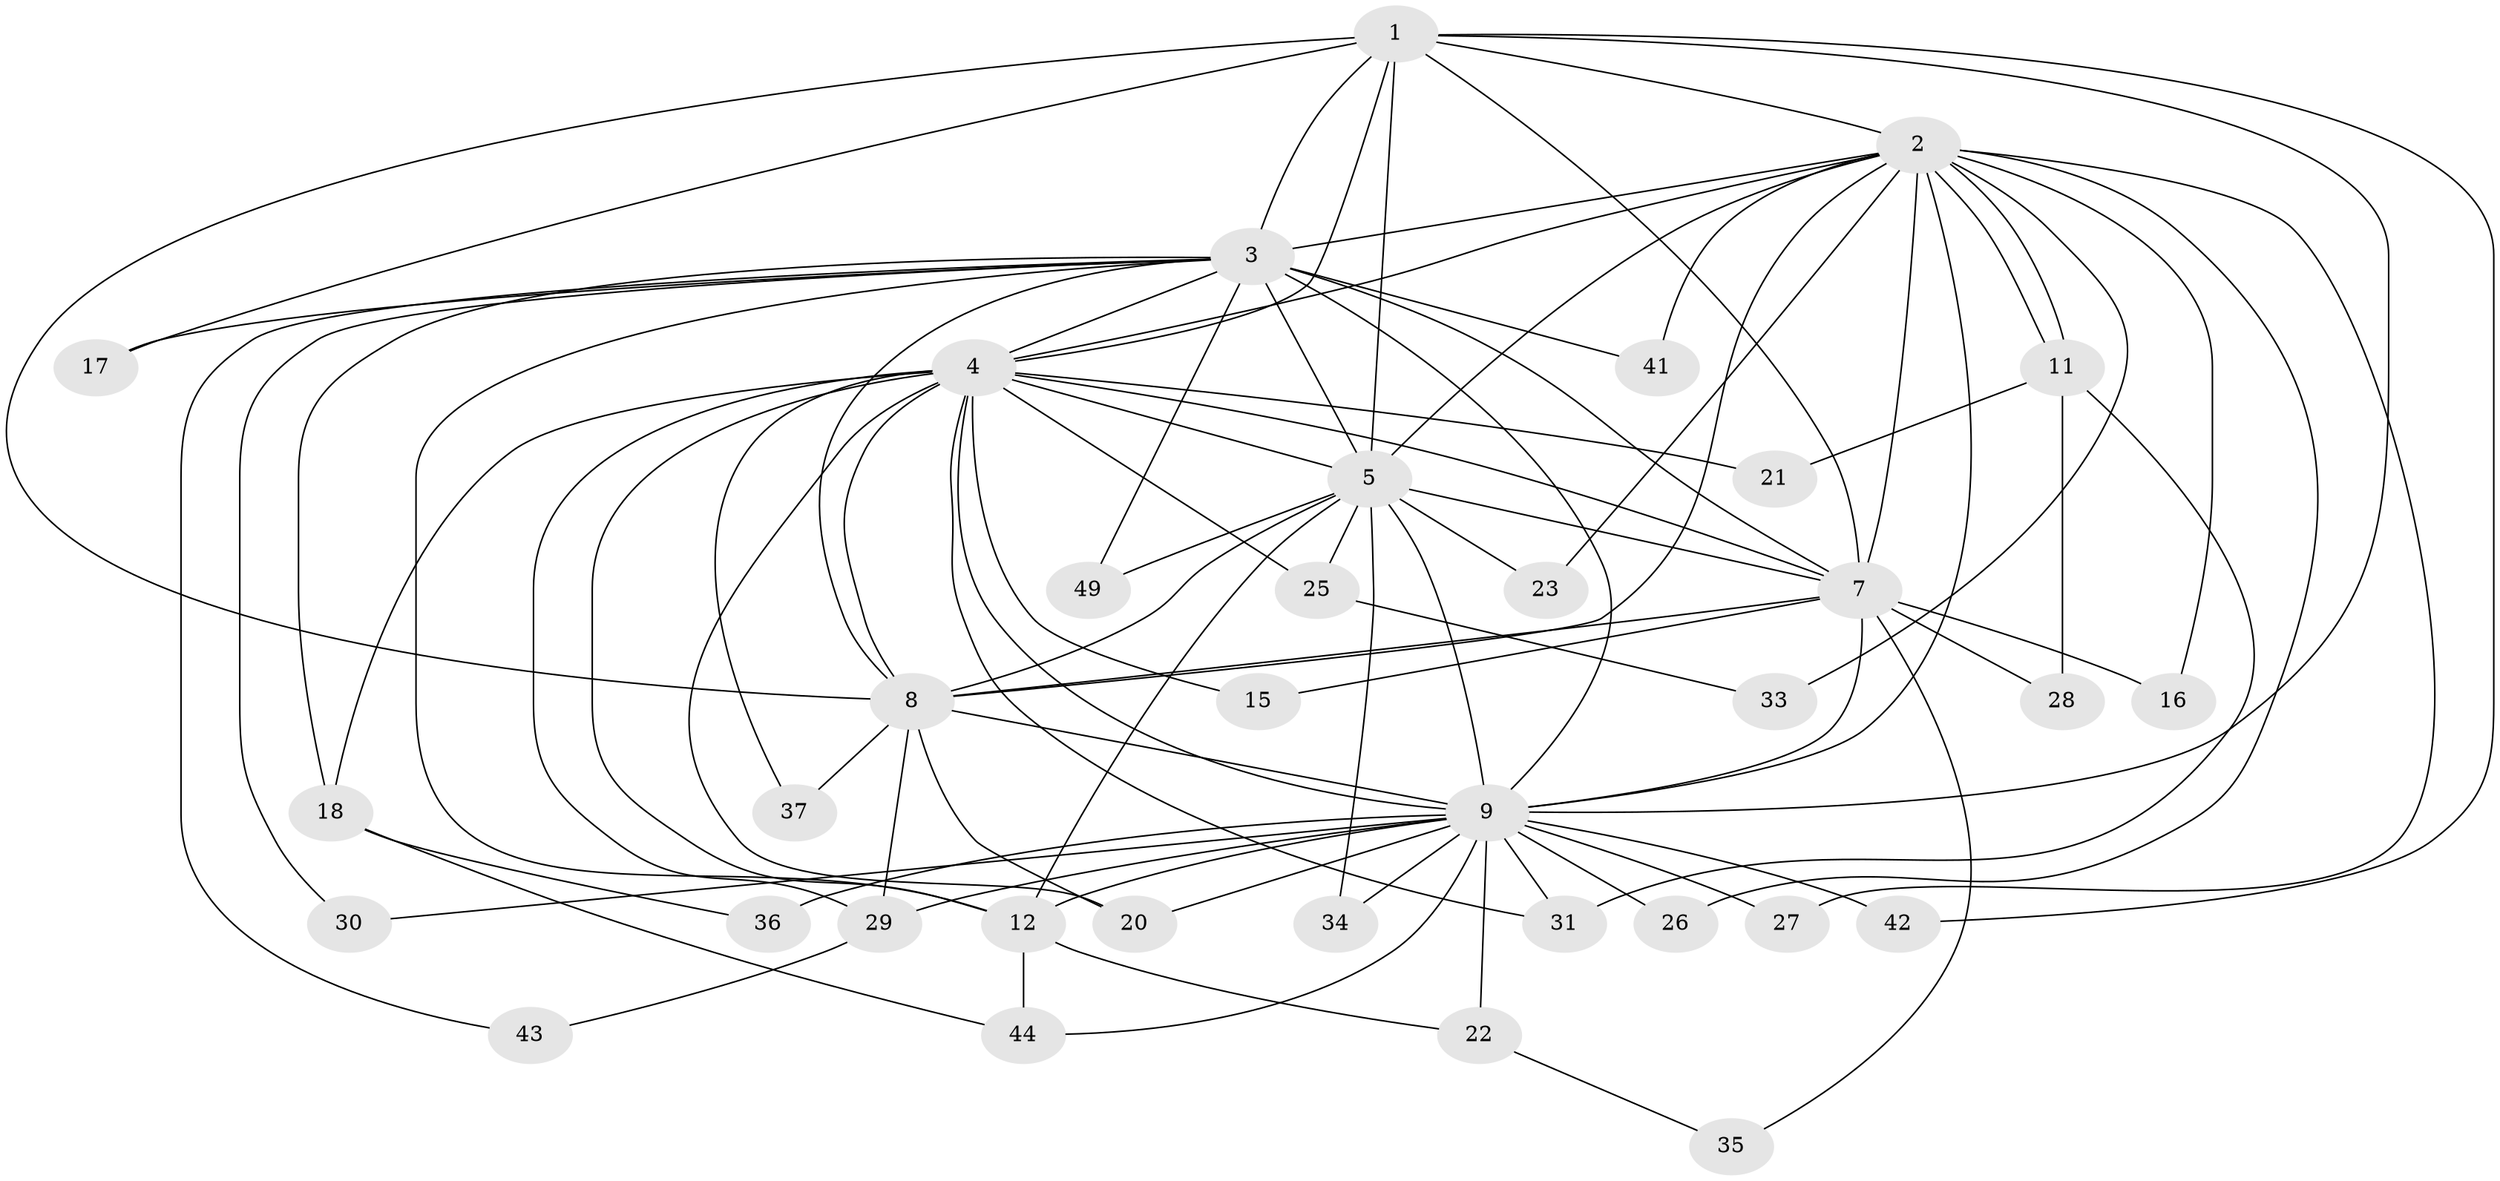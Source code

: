 // Generated by graph-tools (version 1.1) at 2025/51/02/27/25 19:51:46]
// undirected, 35 vertices, 88 edges
graph export_dot {
graph [start="1"]
  node [color=gray90,style=filled];
  1 [super="+38"];
  2 [super="+14"];
  3 [super="+6"];
  4 [super="+39"];
  5 [super="+19"];
  7 [super="+45"];
  8 [super="+13"];
  9 [super="+10"];
  11 [super="+50"];
  12 [super="+24"];
  15;
  16;
  17;
  18 [super="+47"];
  20 [super="+32"];
  21;
  22;
  23;
  25;
  26;
  27;
  28;
  29 [super="+40"];
  30;
  31;
  33;
  34;
  35;
  36 [super="+48"];
  37;
  41;
  42;
  43;
  44 [super="+46"];
  49;
  1 -- 2;
  1 -- 3 [weight=3];
  1 -- 4;
  1 -- 5 [weight=2];
  1 -- 7;
  1 -- 8;
  1 -- 9 [weight=2];
  1 -- 17;
  1 -- 42;
  2 -- 3 [weight=2];
  2 -- 4;
  2 -- 5;
  2 -- 7 [weight=2];
  2 -- 8;
  2 -- 9 [weight=2];
  2 -- 11;
  2 -- 11;
  2 -- 16;
  2 -- 23;
  2 -- 26;
  2 -- 27;
  2 -- 33;
  2 -- 41;
  3 -- 4 [weight=2];
  3 -- 5 [weight=2];
  3 -- 7 [weight=2];
  3 -- 8 [weight=2];
  3 -- 9 [weight=4];
  3 -- 18;
  3 -- 41;
  3 -- 43;
  3 -- 17;
  3 -- 49;
  3 -- 30;
  3 -- 12;
  4 -- 5;
  4 -- 7;
  4 -- 8;
  4 -- 9 [weight=2];
  4 -- 15;
  4 -- 18;
  4 -- 20;
  4 -- 21;
  4 -- 25;
  4 -- 31;
  4 -- 37;
  4 -- 12;
  4 -- 29;
  5 -- 7;
  5 -- 8;
  5 -- 9 [weight=2];
  5 -- 12;
  5 -- 23;
  5 -- 34;
  5 -- 49;
  5 -- 25;
  7 -- 8;
  7 -- 9 [weight=2];
  7 -- 15;
  7 -- 16;
  7 -- 28;
  7 -- 35;
  8 -- 9 [weight=3];
  8 -- 29;
  8 -- 37;
  8 -- 20;
  9 -- 12;
  9 -- 20;
  9 -- 26;
  9 -- 31;
  9 -- 36 [weight=2];
  9 -- 42;
  9 -- 44;
  9 -- 34;
  9 -- 22;
  9 -- 27;
  9 -- 29;
  9 -- 30;
  11 -- 21;
  11 -- 28;
  11 -- 31;
  12 -- 22;
  12 -- 44 [weight=2];
  18 -- 36;
  18 -- 44;
  22 -- 35;
  25 -- 33;
  29 -- 43;
}
